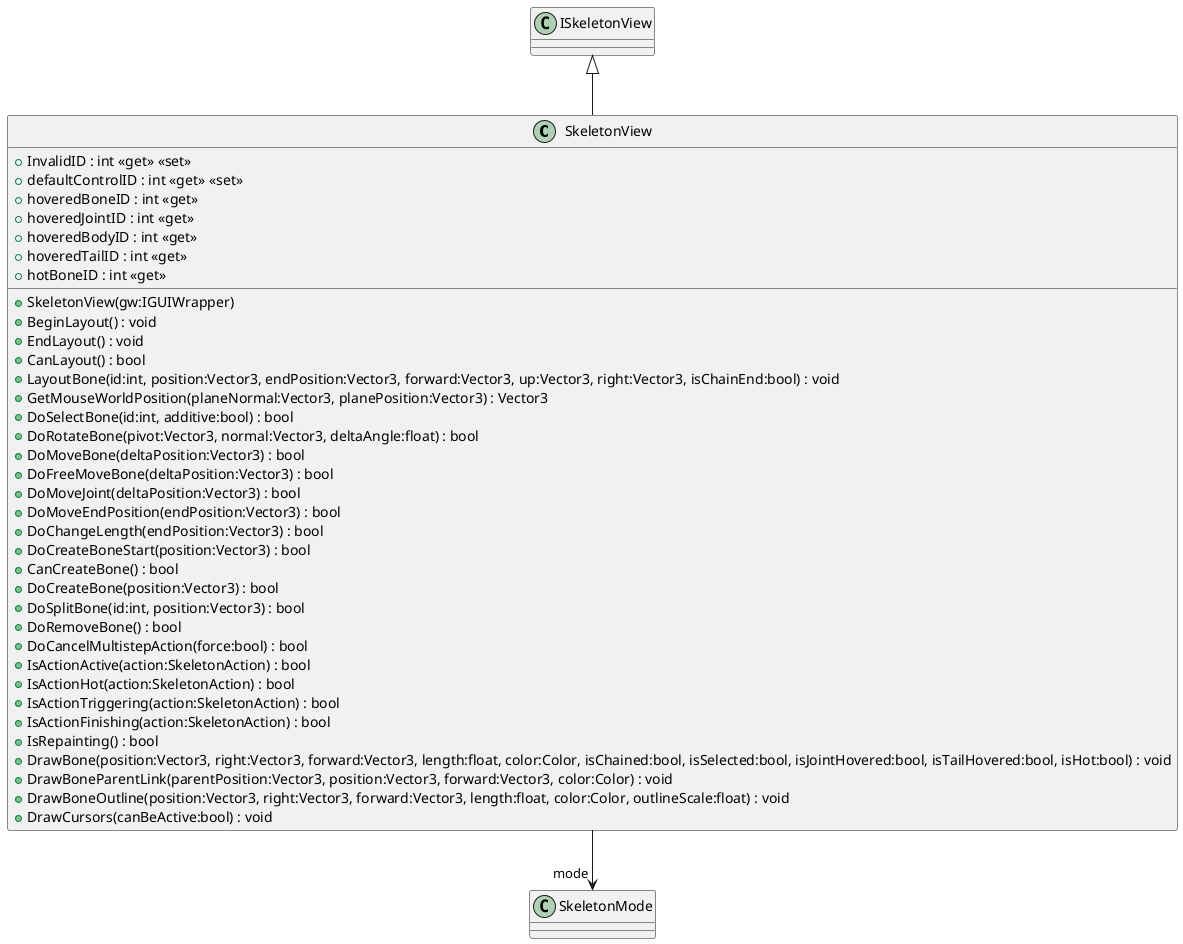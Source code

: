 @startuml
class SkeletonView {
    + InvalidID : int <<get>> <<set>>
    + defaultControlID : int <<get>> <<set>>
    + hoveredBoneID : int <<get>>
    + hoveredJointID : int <<get>>
    + hoveredBodyID : int <<get>>
    + hoveredTailID : int <<get>>
    + hotBoneID : int <<get>>
    + SkeletonView(gw:IGUIWrapper)
    + BeginLayout() : void
    + EndLayout() : void
    + CanLayout() : bool
    + LayoutBone(id:int, position:Vector3, endPosition:Vector3, forward:Vector3, up:Vector3, right:Vector3, isChainEnd:bool) : void
    + GetMouseWorldPosition(planeNormal:Vector3, planePosition:Vector3) : Vector3
    + DoSelectBone(id:int, additive:bool) : bool
    + DoRotateBone(pivot:Vector3, normal:Vector3, deltaAngle:float) : bool
    + DoMoveBone(deltaPosition:Vector3) : bool
    + DoFreeMoveBone(deltaPosition:Vector3) : bool
    + DoMoveJoint(deltaPosition:Vector3) : bool
    + DoMoveEndPosition(endPosition:Vector3) : bool
    + DoChangeLength(endPosition:Vector3) : bool
    + DoCreateBoneStart(position:Vector3) : bool
    + CanCreateBone() : bool
    + DoCreateBone(position:Vector3) : bool
    + DoSplitBone(id:int, position:Vector3) : bool
    + DoRemoveBone() : bool
    + DoCancelMultistepAction(force:bool) : bool
    + IsActionActive(action:SkeletonAction) : bool
    + IsActionHot(action:SkeletonAction) : bool
    + IsActionTriggering(action:SkeletonAction) : bool
    + IsActionFinishing(action:SkeletonAction) : bool
    + IsRepainting() : bool
    + DrawBone(position:Vector3, right:Vector3, forward:Vector3, length:float, color:Color, isChained:bool, isSelected:bool, isJointHovered:bool, isTailHovered:bool, isHot:bool) : void
    + DrawBoneParentLink(parentPosition:Vector3, position:Vector3, forward:Vector3, color:Color) : void
    + DrawBoneOutline(position:Vector3, right:Vector3, forward:Vector3, length:float, color:Color, outlineScale:float) : void
    + DrawCursors(canBeActive:bool) : void
}
ISkeletonView <|-- SkeletonView
SkeletonView --> "mode" SkeletonMode
@enduml
